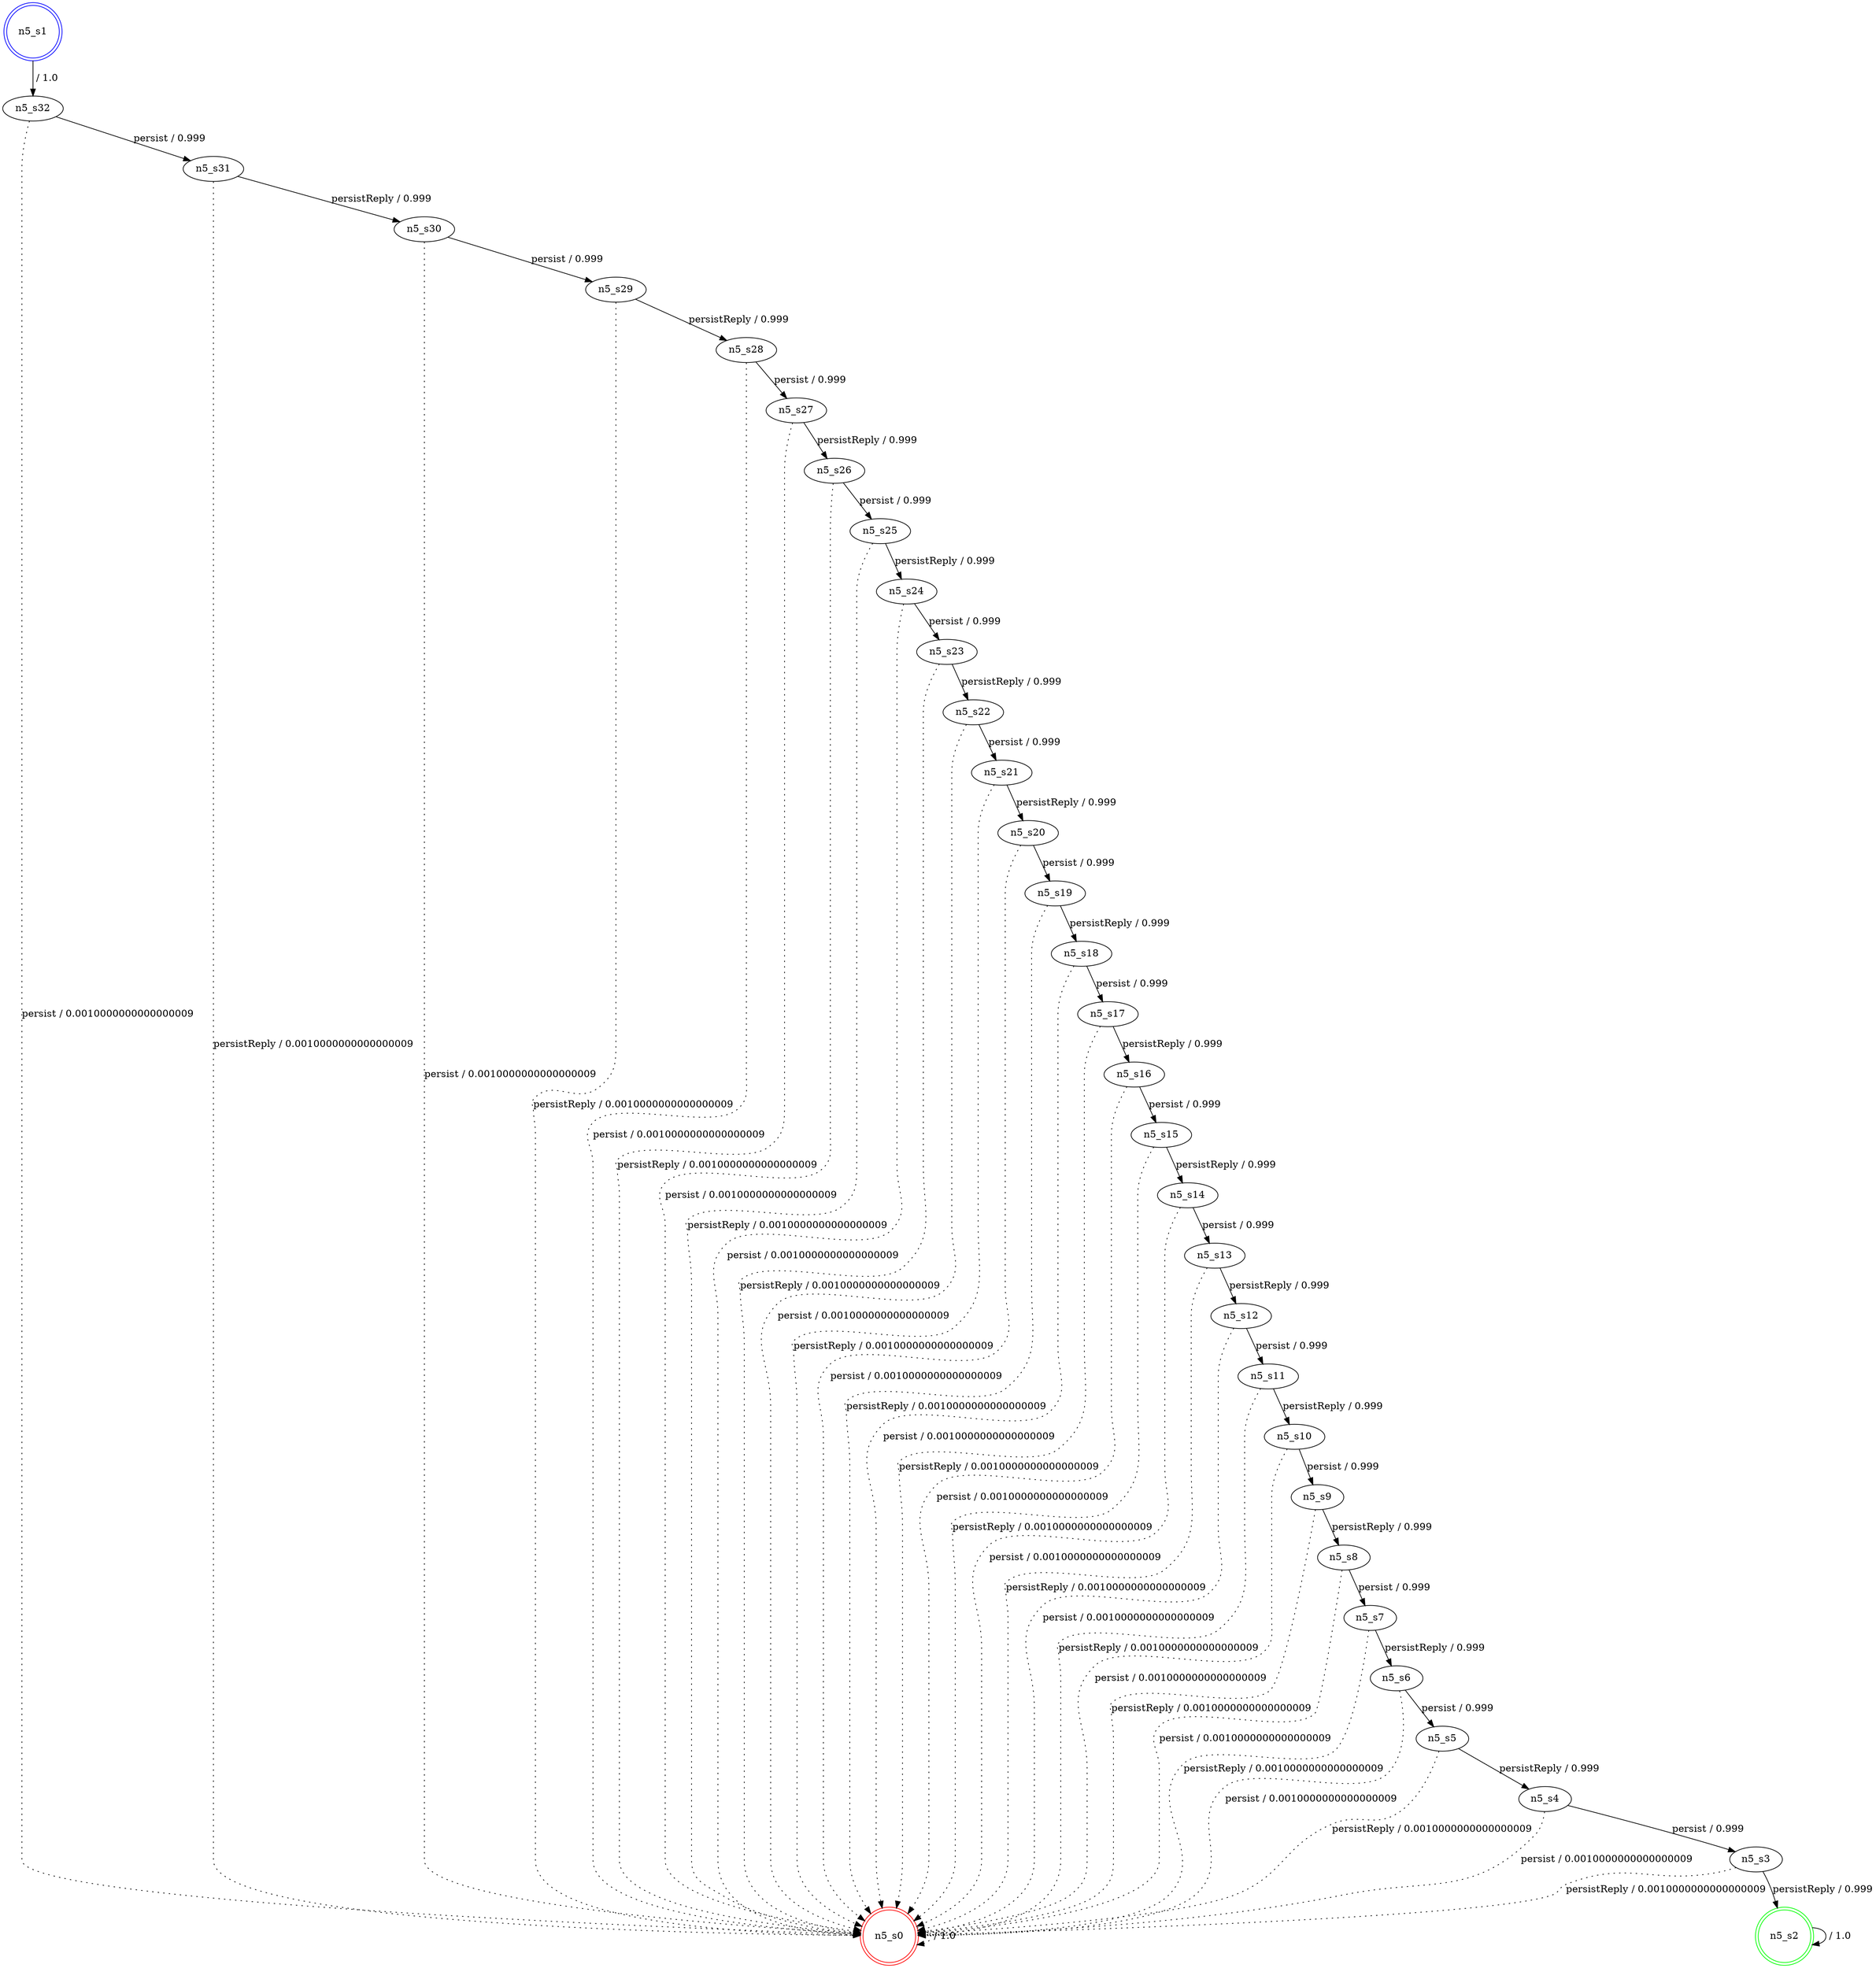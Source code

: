 digraph graphname {
n5_s0 [label="n5_s0",color=red,shape=doublecircle ];
n5_s1 [label="n5_s1",color=blue,shape=doublecircle ];
n5_s2 [label="n5_s2",color=green,shape=doublecircle ];
n5_s3 [label="n5_s3" ];
n5_s4 [label="n5_s4" ];
n5_s5 [label="n5_s5" ];
n5_s6 [label="n5_s6" ];
n5_s7 [label="n5_s7" ];
n5_s8 [label="n5_s8" ];
n5_s9 [label="n5_s9" ];
n5_s10 [label="n5_s10" ];
n5_s11 [label="n5_s11" ];
n5_s12 [label="n5_s12" ];
n5_s13 [label="n5_s13" ];
n5_s14 [label="n5_s14" ];
n5_s15 [label="n5_s15" ];
n5_s16 [label="n5_s16" ];
n5_s17 [label="n5_s17" ];
n5_s18 [label="n5_s18" ];
n5_s19 [label="n5_s19" ];
n5_s20 [label="n5_s20" ];
n5_s21 [label="n5_s21" ];
n5_s22 [label="n5_s22" ];
n5_s23 [label="n5_s23" ];
n5_s24 [label="n5_s24" ];
n5_s25 [label="n5_s25" ];
n5_s26 [label="n5_s26" ];
n5_s27 [label="n5_s27" ];
n5_s28 [label="n5_s28" ];
n5_s29 [label="n5_s29" ];
n5_s30 [label="n5_s30" ];
n5_s31 [label="n5_s31" ];
n5_s32 [label="n5_s32" ];
n5_s0 -> n5_s0 [label=" / 1.0", style=dotted];
n5_s1 -> n5_s32 [label=" / 1.0"];
n5_s2 -> n5_s2 [label=" / 1.0"];
n5_s3 -> n5_s2 [label="persistReply / 0.999"];
n5_s3 -> n5_s0 [label="persistReply / 0.0010000000000000009", style=dotted];
n5_s4 -> n5_s3 [label="persist / 0.999"];
n5_s4 -> n5_s0 [label="persist / 0.0010000000000000009", style=dotted];
n5_s5 -> n5_s4 [label="persistReply / 0.999"];
n5_s5 -> n5_s0 [label="persistReply / 0.0010000000000000009", style=dotted];
n5_s6 -> n5_s5 [label="persist / 0.999"];
n5_s6 -> n5_s0 [label="persist / 0.0010000000000000009", style=dotted];
n5_s7 -> n5_s6 [label="persistReply / 0.999"];
n5_s7 -> n5_s0 [label="persistReply / 0.0010000000000000009", style=dotted];
n5_s8 -> n5_s7 [label="persist / 0.999"];
n5_s8 -> n5_s0 [label="persist / 0.0010000000000000009", style=dotted];
n5_s9 -> n5_s8 [label="persistReply / 0.999"];
n5_s9 -> n5_s0 [label="persistReply / 0.0010000000000000009", style=dotted];
n5_s10 -> n5_s9 [label="persist / 0.999"];
n5_s10 -> n5_s0 [label="persist / 0.0010000000000000009", style=dotted];
n5_s11 -> n5_s10 [label="persistReply / 0.999"];
n5_s11 -> n5_s0 [label="persistReply / 0.0010000000000000009", style=dotted];
n5_s12 -> n5_s11 [label="persist / 0.999"];
n5_s12 -> n5_s0 [label="persist / 0.0010000000000000009", style=dotted];
n5_s13 -> n5_s12 [label="persistReply / 0.999"];
n5_s13 -> n5_s0 [label="persistReply / 0.0010000000000000009", style=dotted];
n5_s14 -> n5_s13 [label="persist / 0.999"];
n5_s14 -> n5_s0 [label="persist / 0.0010000000000000009", style=dotted];
n5_s15 -> n5_s14 [label="persistReply / 0.999"];
n5_s15 -> n5_s0 [label="persistReply / 0.0010000000000000009", style=dotted];
n5_s16 -> n5_s15 [label="persist / 0.999"];
n5_s16 -> n5_s0 [label="persist / 0.0010000000000000009", style=dotted];
n5_s17 -> n5_s16 [label="persistReply / 0.999"];
n5_s17 -> n5_s0 [label="persistReply / 0.0010000000000000009", style=dotted];
n5_s18 -> n5_s17 [label="persist / 0.999"];
n5_s18 -> n5_s0 [label="persist / 0.0010000000000000009", style=dotted];
n5_s19 -> n5_s18 [label="persistReply / 0.999"];
n5_s19 -> n5_s0 [label="persistReply / 0.0010000000000000009", style=dotted];
n5_s20 -> n5_s19 [label="persist / 0.999"];
n5_s20 -> n5_s0 [label="persist / 0.0010000000000000009", style=dotted];
n5_s21 -> n5_s20 [label="persistReply / 0.999"];
n5_s21 -> n5_s0 [label="persistReply / 0.0010000000000000009", style=dotted];
n5_s22 -> n5_s21 [label="persist / 0.999"];
n5_s22 -> n5_s0 [label="persist / 0.0010000000000000009", style=dotted];
n5_s23 -> n5_s22 [label="persistReply / 0.999"];
n5_s23 -> n5_s0 [label="persistReply / 0.0010000000000000009", style=dotted];
n5_s24 -> n5_s23 [label="persist / 0.999"];
n5_s24 -> n5_s0 [label="persist / 0.0010000000000000009", style=dotted];
n5_s25 -> n5_s24 [label="persistReply / 0.999"];
n5_s25 -> n5_s0 [label="persistReply / 0.0010000000000000009", style=dotted];
n5_s26 -> n5_s25 [label="persist / 0.999"];
n5_s26 -> n5_s0 [label="persist / 0.0010000000000000009", style=dotted];
n5_s27 -> n5_s26 [label="persistReply / 0.999"];
n5_s27 -> n5_s0 [label="persistReply / 0.0010000000000000009", style=dotted];
n5_s28 -> n5_s27 [label="persist / 0.999"];
n5_s28 -> n5_s0 [label="persist / 0.0010000000000000009", style=dotted];
n5_s29 -> n5_s28 [label="persistReply / 0.999"];
n5_s29 -> n5_s0 [label="persistReply / 0.0010000000000000009", style=dotted];
n5_s30 -> n5_s29 [label="persist / 0.999"];
n5_s30 -> n5_s0 [label="persist / 0.0010000000000000009", style=dotted];
n5_s31 -> n5_s30 [label="persistReply / 0.999"];
n5_s31 -> n5_s0 [label="persistReply / 0.0010000000000000009", style=dotted];
n5_s32 -> n5_s31 [label="persist / 0.999"];
n5_s32 -> n5_s0 [label="persist / 0.0010000000000000009", style=dotted];
}